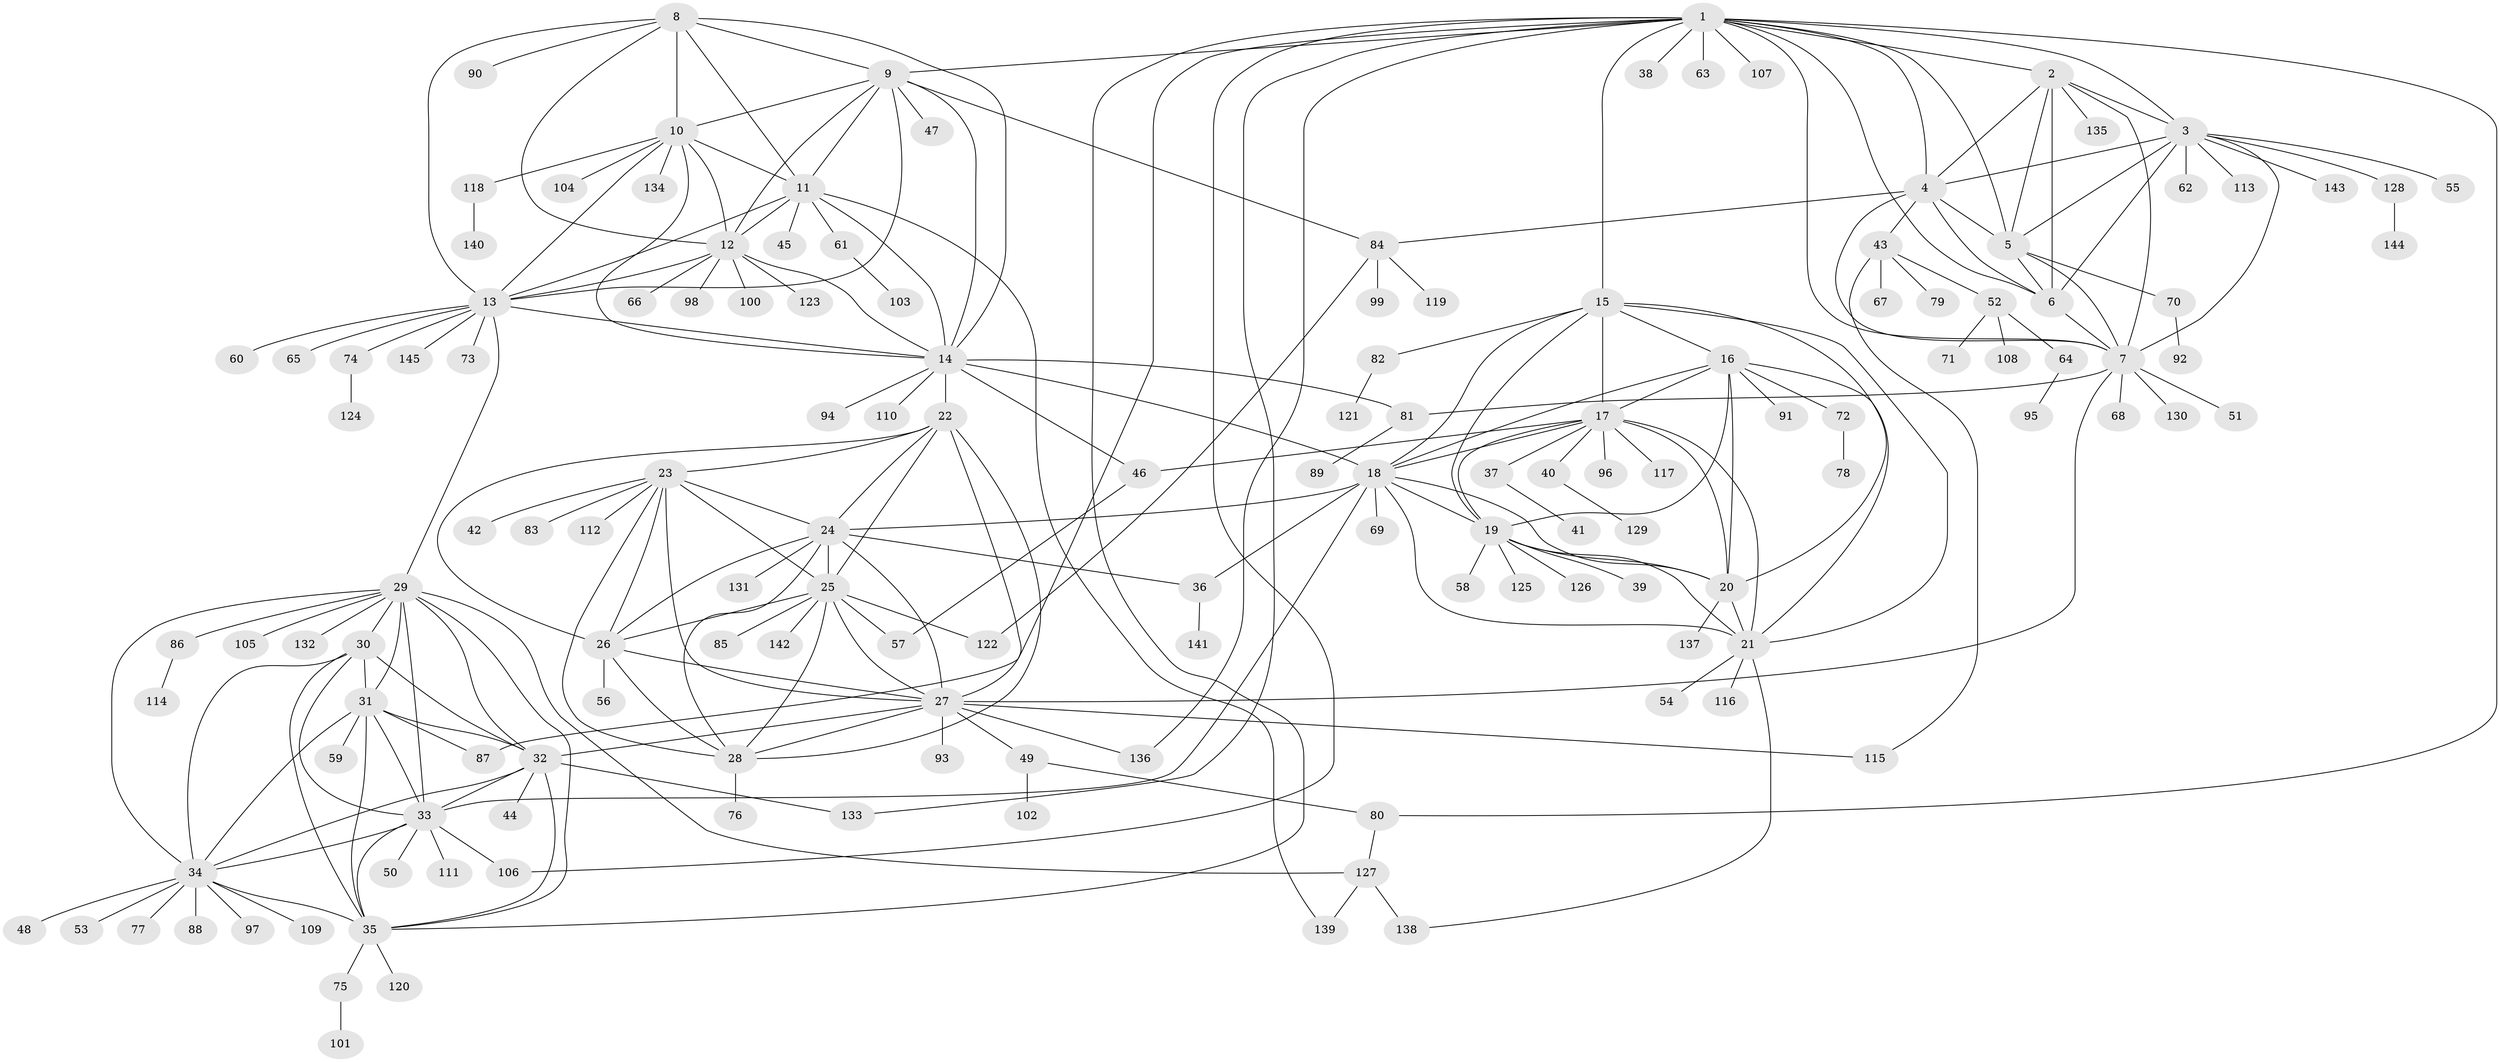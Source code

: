 // coarse degree distribution, {14: 0.011494252873563218, 6: 0.08045977011494253, 11: 0.022988505747126436, 7: 0.034482758620689655, 5: 0.034482758620689655, 15: 0.022988505747126436, 8: 0.011494252873563218, 9: 0.022988505747126436, 10: 0.011494252873563218, 2: 0.05747126436781609, 1: 0.6666666666666666, 3: 0.022988505747126436}
// Generated by graph-tools (version 1.1) at 2025/19/03/04/25 18:19:55]
// undirected, 145 vertices, 240 edges
graph export_dot {
graph [start="1"]
  node [color=gray90,style=filled];
  1;
  2;
  3;
  4;
  5;
  6;
  7;
  8;
  9;
  10;
  11;
  12;
  13;
  14;
  15;
  16;
  17;
  18;
  19;
  20;
  21;
  22;
  23;
  24;
  25;
  26;
  27;
  28;
  29;
  30;
  31;
  32;
  33;
  34;
  35;
  36;
  37;
  38;
  39;
  40;
  41;
  42;
  43;
  44;
  45;
  46;
  47;
  48;
  49;
  50;
  51;
  52;
  53;
  54;
  55;
  56;
  57;
  58;
  59;
  60;
  61;
  62;
  63;
  64;
  65;
  66;
  67;
  68;
  69;
  70;
  71;
  72;
  73;
  74;
  75;
  76;
  77;
  78;
  79;
  80;
  81;
  82;
  83;
  84;
  85;
  86;
  87;
  88;
  89;
  90;
  91;
  92;
  93;
  94;
  95;
  96;
  97;
  98;
  99;
  100;
  101;
  102;
  103;
  104;
  105;
  106;
  107;
  108;
  109;
  110;
  111;
  112;
  113;
  114;
  115;
  116;
  117;
  118;
  119;
  120;
  121;
  122;
  123;
  124;
  125;
  126;
  127;
  128;
  129;
  130;
  131;
  132;
  133;
  134;
  135;
  136;
  137;
  138;
  139;
  140;
  141;
  142;
  143;
  144;
  145;
  1 -- 2;
  1 -- 3;
  1 -- 4;
  1 -- 5;
  1 -- 6;
  1 -- 7;
  1 -- 9;
  1 -- 15;
  1 -- 35;
  1 -- 38;
  1 -- 63;
  1 -- 80;
  1 -- 87;
  1 -- 106;
  1 -- 107;
  1 -- 133;
  1 -- 136;
  2 -- 3;
  2 -- 4;
  2 -- 5;
  2 -- 6;
  2 -- 7;
  2 -- 135;
  3 -- 4;
  3 -- 5;
  3 -- 6;
  3 -- 7;
  3 -- 55;
  3 -- 62;
  3 -- 113;
  3 -- 128;
  3 -- 143;
  4 -- 5;
  4 -- 6;
  4 -- 7;
  4 -- 43;
  4 -- 84;
  5 -- 6;
  5 -- 7;
  5 -- 70;
  6 -- 7;
  7 -- 27;
  7 -- 51;
  7 -- 68;
  7 -- 81;
  7 -- 130;
  8 -- 9;
  8 -- 10;
  8 -- 11;
  8 -- 12;
  8 -- 13;
  8 -- 14;
  8 -- 90;
  9 -- 10;
  9 -- 11;
  9 -- 12;
  9 -- 13;
  9 -- 14;
  9 -- 47;
  9 -- 84;
  10 -- 11;
  10 -- 12;
  10 -- 13;
  10 -- 14;
  10 -- 104;
  10 -- 118;
  10 -- 134;
  11 -- 12;
  11 -- 13;
  11 -- 14;
  11 -- 45;
  11 -- 61;
  11 -- 139;
  12 -- 13;
  12 -- 14;
  12 -- 66;
  12 -- 98;
  12 -- 100;
  12 -- 123;
  13 -- 14;
  13 -- 29;
  13 -- 60;
  13 -- 65;
  13 -- 73;
  13 -- 74;
  13 -- 145;
  14 -- 18;
  14 -- 22;
  14 -- 46;
  14 -- 81;
  14 -- 94;
  14 -- 110;
  15 -- 16;
  15 -- 17;
  15 -- 18;
  15 -- 19;
  15 -- 20;
  15 -- 21;
  15 -- 82;
  16 -- 17;
  16 -- 18;
  16 -- 19;
  16 -- 20;
  16 -- 21;
  16 -- 72;
  16 -- 91;
  17 -- 18;
  17 -- 19;
  17 -- 20;
  17 -- 21;
  17 -- 37;
  17 -- 40;
  17 -- 46;
  17 -- 96;
  17 -- 117;
  18 -- 19;
  18 -- 20;
  18 -- 21;
  18 -- 24;
  18 -- 33;
  18 -- 36;
  18 -- 69;
  19 -- 20;
  19 -- 21;
  19 -- 39;
  19 -- 58;
  19 -- 125;
  19 -- 126;
  20 -- 21;
  20 -- 137;
  21 -- 54;
  21 -- 116;
  21 -- 138;
  22 -- 23;
  22 -- 24;
  22 -- 25;
  22 -- 26;
  22 -- 27;
  22 -- 28;
  23 -- 24;
  23 -- 25;
  23 -- 26;
  23 -- 27;
  23 -- 28;
  23 -- 42;
  23 -- 83;
  23 -- 112;
  24 -- 25;
  24 -- 26;
  24 -- 27;
  24 -- 28;
  24 -- 36;
  24 -- 131;
  25 -- 26;
  25 -- 27;
  25 -- 28;
  25 -- 57;
  25 -- 85;
  25 -- 122;
  25 -- 142;
  26 -- 27;
  26 -- 28;
  26 -- 56;
  27 -- 28;
  27 -- 32;
  27 -- 49;
  27 -- 93;
  27 -- 115;
  27 -- 136;
  28 -- 76;
  29 -- 30;
  29 -- 31;
  29 -- 32;
  29 -- 33;
  29 -- 34;
  29 -- 35;
  29 -- 86;
  29 -- 105;
  29 -- 127;
  29 -- 132;
  30 -- 31;
  30 -- 32;
  30 -- 33;
  30 -- 34;
  30 -- 35;
  31 -- 32;
  31 -- 33;
  31 -- 34;
  31 -- 35;
  31 -- 59;
  31 -- 87;
  32 -- 33;
  32 -- 34;
  32 -- 35;
  32 -- 44;
  32 -- 133;
  33 -- 34;
  33 -- 35;
  33 -- 50;
  33 -- 106;
  33 -- 111;
  34 -- 35;
  34 -- 48;
  34 -- 53;
  34 -- 77;
  34 -- 88;
  34 -- 97;
  34 -- 109;
  35 -- 75;
  35 -- 120;
  36 -- 141;
  37 -- 41;
  40 -- 129;
  43 -- 52;
  43 -- 67;
  43 -- 79;
  43 -- 115;
  46 -- 57;
  49 -- 80;
  49 -- 102;
  52 -- 64;
  52 -- 71;
  52 -- 108;
  61 -- 103;
  64 -- 95;
  70 -- 92;
  72 -- 78;
  74 -- 124;
  75 -- 101;
  80 -- 127;
  81 -- 89;
  82 -- 121;
  84 -- 99;
  84 -- 119;
  84 -- 122;
  86 -- 114;
  118 -- 140;
  127 -- 138;
  127 -- 139;
  128 -- 144;
}
